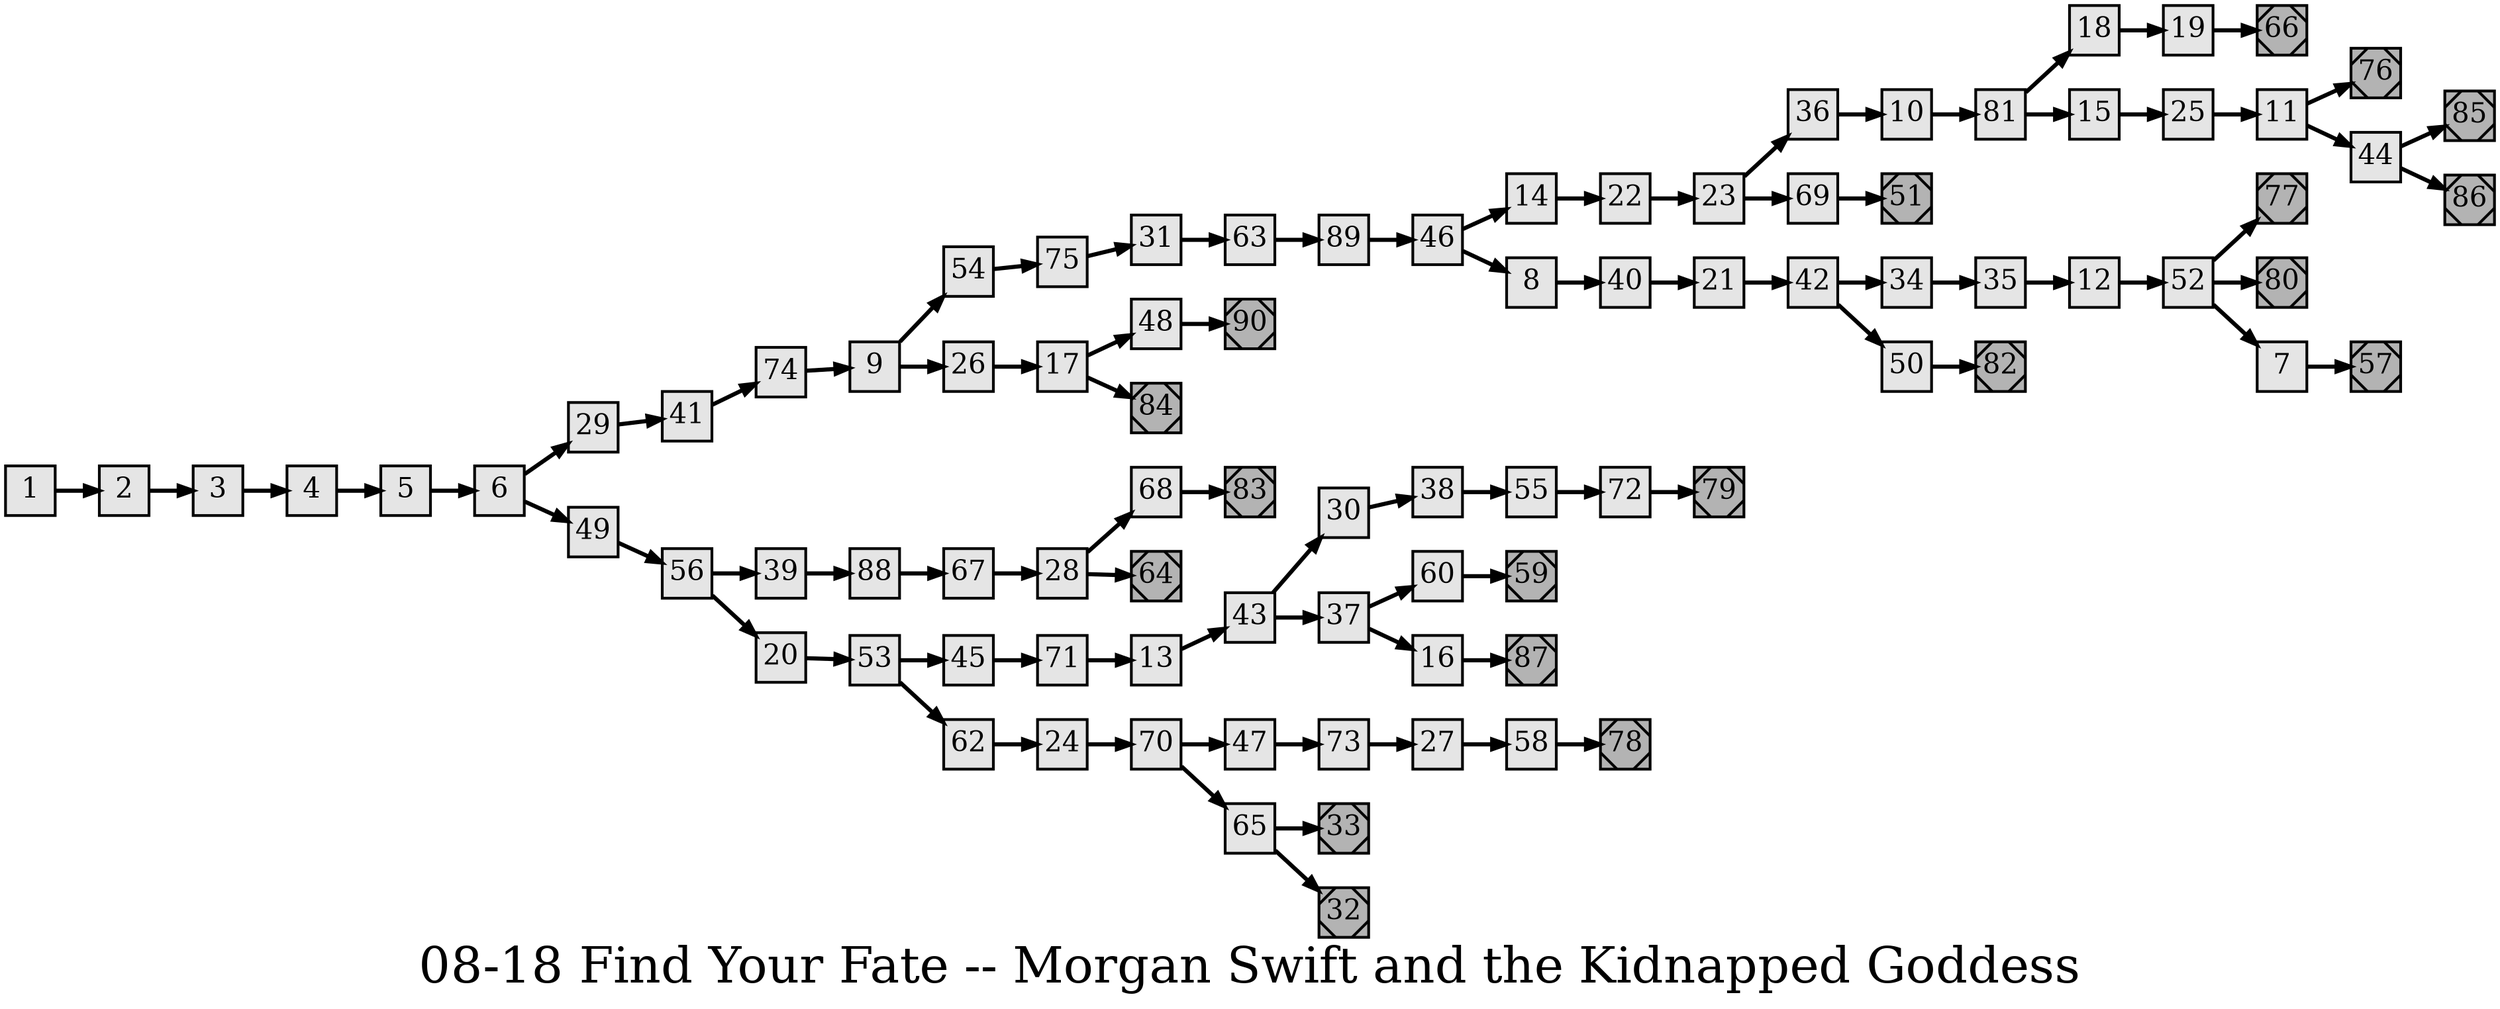 digraph g{
  graph [ label="08-18 Find Your Fate -- Morgan Swift and the Kidnapped Goddess" rankdir=LR, ordering=out, fontsize=36, nodesep="0.35", ranksep="0.45"];
  node  [shape=rect, penwidth=2, fontsize=20, style=filled, fillcolor=grey90, margin="0,0", labelfloat=true, regular=true, fixedsize=true];
  edge  [labelfloat=true, penwidth=3, fontsize=12];
  // ---;
  // group  : Katz;
  // id     : 08-18;
  // gbid   : 1084;
  // series : Find Your Fate;
  // title  : Morgan Swift and the Kidnapped Goddess;
  // author : Sara Hughes;
  // credit:;
  // - name : Sami Stebbins;
  // role : encoder;
  // date : 2019-05-15;
  // - name : Jeremy Douglass;
  // role : editor;
  // date : 2019-05-14;
  // render:;
  // - name   : small;
  // styles : gvStyles-small.txt;
  // engine : dot;
  
  // ---;
  
  // From | To | Label;
  1 -> 2;
  2 -> 3;
  3 -> 4;
  4 -> 5;
  5 -> 6;
  6 -> 29;
  6 -> 49;
  7 -> 57;
  8 -> 40;
  9 -> 54;
  9 -> 26;
  10 -> 81;
  11 -> 76;
  11 -> 44;
  12 -> 52;
  13 -> 43;
  14 -> 22;
  15 -> 25;
  16 -> 87;
  17 -> 48;
  17 -> 84;
  18 -> 19;
  19 -> 66;
  20 -> 53;
  21 -> 42;
  22 -> 23;
  23 -> 36;
  23 -> 69;
  24 -> 70;
  25 -> 11;
  26 -> 17;
  27 -> 58;
  28 -> 68;
  28 -> 64;
  29 -> 41;
  30 -> 38;
  31 -> 63;
  32	[ xlabel="E", shape=Msquare, fontsize=20, fillcolor=grey70, xlabel="" ];
  33	[ xlabel="E", shape=Msquare, fontsize=20, fillcolor=grey70, xlabel="" ];
  34 -> 35;
  35 -> 12;
  36 -> 10;
  37 -> 60;
  37 -> 16;
  38 -> 55;
  39 -> 88;
  40 -> 21;
  41 -> 74;
  42 -> 34;
  42 -> 50;
  43 -> 30;
  43 -> 37;
  44 -> 85;
  44 -> 86;
  45 -> 71;
  46 -> 14;
  46 -> 8;
  47 -> 73;
  48 -> 90;
  49 -> 56;
  50 -> 82;
  51	[ xlabel="E", shape=Msquare, fontsize=20, fillcolor=grey70, xlabel="" ];
  52 -> 77;
  52 -> 80;
  52 -> 7;
  53 -> 45;
  53 -> 62;
  54 -> 75;
  55 -> 72;
  56 -> 39;
  56 -> 20;
  57	[ xlabel="E", shape=Msquare, fontsize=20, fillcolor=grey70, xlabel="" ];
  58 -> 78;
  59	[ xlabel="E", shape=Msquare, fontsize=20, fillcolor=grey70, xlabel="" ];
  60 -> 59;
  62 -> 24;
  63 -> 89;
  64	[ xlabel="E", shape=Msquare, fontsize=20, fillcolor=grey70, xlabel="" ];
  65 -> 33;
  65 -> 32;
  66	[ xlabel="E", shape=Msquare, fontsize=20, fillcolor=grey70, xlabel="" ];
  67 -> 28;
  68 -> 83;
  69 -> 51;
  70 -> 47;
  70 -> 65;
  71 -> 13;
  72 -> 79;
  73 -> 27;
  74 -> 9;
  75 -> 31;
  76	[ xlabel="E", shape=Msquare, fontsize=20, fillcolor=grey70, xlabel="" ];
  77	[ xlabel="E", shape=Msquare, fontsize=20, fillcolor=grey70, xlabel="" ];
  78	[ xlabel="E", shape=Msquare, fontsize=20, fillcolor=grey70, xlabel="" ];
  79	[ xlabel="E", shape=Msquare, fontsize=20, fillcolor=grey70, xlabel="" ];
  80	[ xlabel="E", shape=Msquare, fontsize=20, fillcolor=grey70, xlabel="" ];
  81 -> 18;
  81 -> 15;
  82	[ xlabel="E", shape=Msquare, fontsize=20, fillcolor=grey70, xlabel="" ];
  83	[ xlabel="E", shape=Msquare, fontsize=20, fillcolor=grey70, xlabel="" ];
  84	[ xlabel="E", shape=Msquare, fontsize=20, fillcolor=grey70, xlabel="" ];
  85	[ xlabel="E", shape=Msquare, fontsize=20, fillcolor=grey70, xlabel="" ];
  86	[ xlabel="E", shape=Msquare, fontsize=20, fillcolor=grey70, xlabel="" ];
  87	[ xlabel="E", shape=Msquare, fontsize=20, fillcolor=grey70, xlabel="" ];
  88 -> 67;
  89 -> 46;
  90	[ xlabel="E", shape=Msquare, fontsize=20, fillcolor=grey70, xlabel="" ];
}

